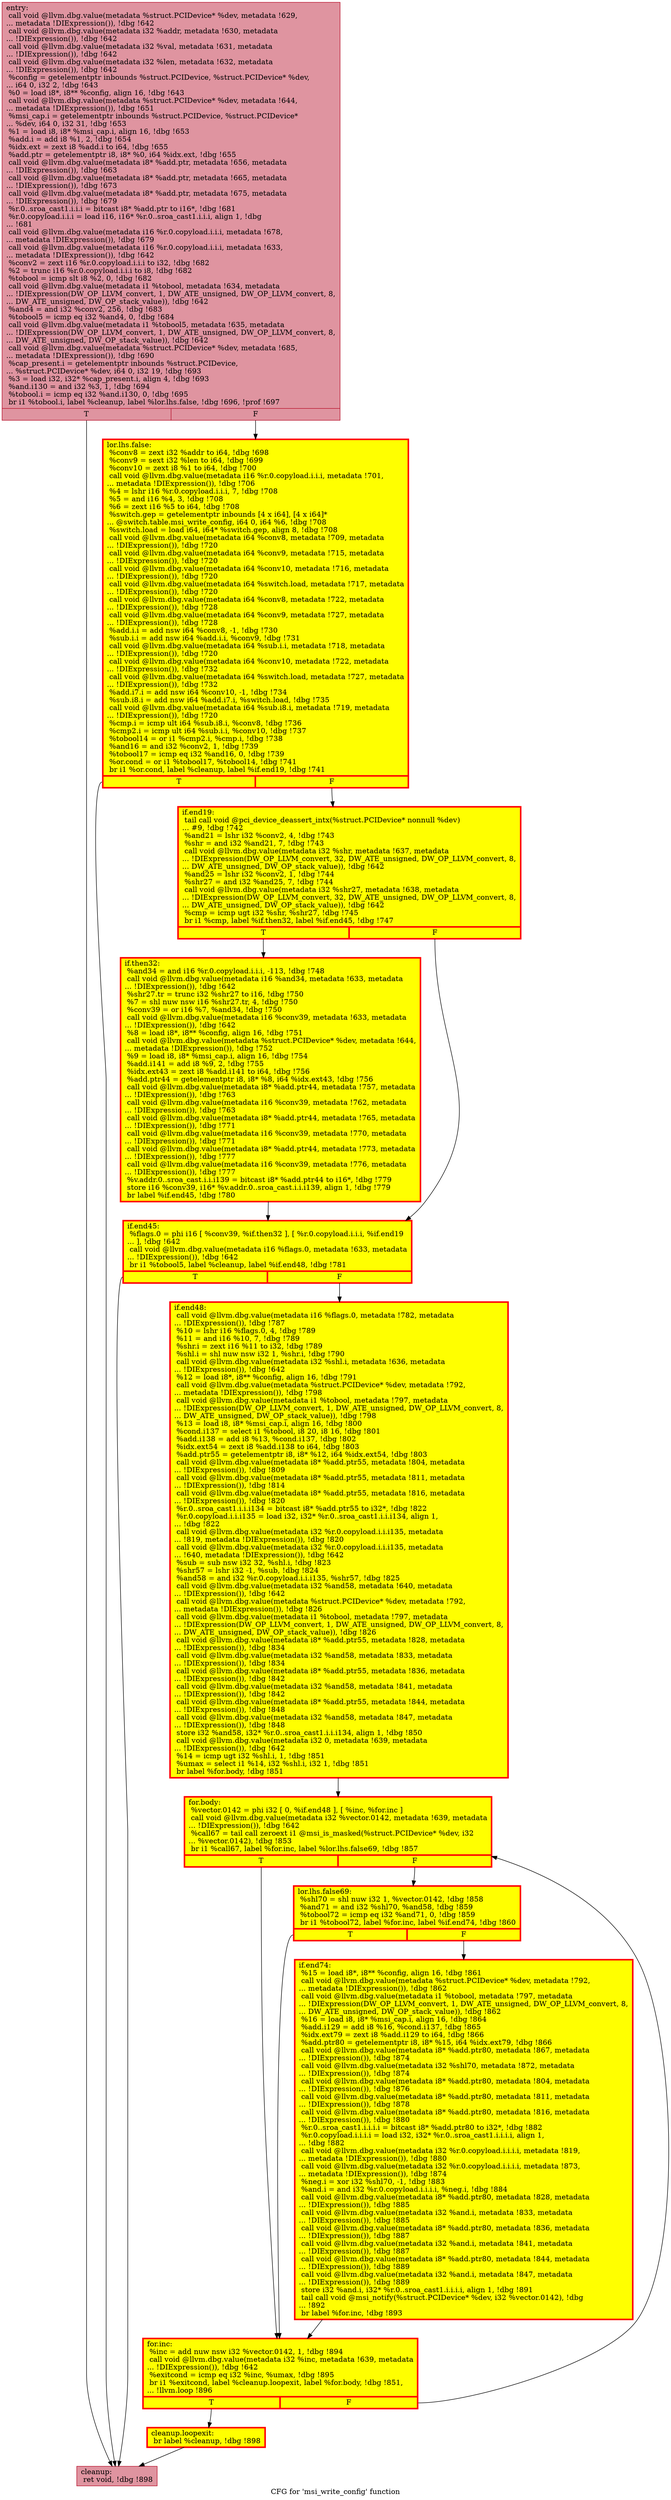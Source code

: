 digraph "CFG for 'msi_write_config' function" {
	label="CFG for 'msi_write_config' function";

	Node0x557a0d94f160 [shape=record,color="#b70d28ff", style=filled, fillcolor="#b70d2870",label="{entry:\l  call void @llvm.dbg.value(metadata %struct.PCIDevice* %dev, metadata !629,\l... metadata !DIExpression()), !dbg !642\l  call void @llvm.dbg.value(metadata i32 %addr, metadata !630, metadata\l... !DIExpression()), !dbg !642\l  call void @llvm.dbg.value(metadata i32 %val, metadata !631, metadata\l... !DIExpression()), !dbg !642\l  call void @llvm.dbg.value(metadata i32 %len, metadata !632, metadata\l... !DIExpression()), !dbg !642\l  %config = getelementptr inbounds %struct.PCIDevice, %struct.PCIDevice* %dev,\l... i64 0, i32 2, !dbg !643\l  %0 = load i8*, i8** %config, align 16, !dbg !643\l  call void @llvm.dbg.value(metadata %struct.PCIDevice* %dev, metadata !644,\l... metadata !DIExpression()), !dbg !651\l  %msi_cap.i = getelementptr inbounds %struct.PCIDevice, %struct.PCIDevice*\l... %dev, i64 0, i32 31, !dbg !653\l  %1 = load i8, i8* %msi_cap.i, align 16, !dbg !653\l  %add.i = add i8 %1, 2, !dbg !654\l  %idx.ext = zext i8 %add.i to i64, !dbg !655\l  %add.ptr = getelementptr i8, i8* %0, i64 %idx.ext, !dbg !655\l  call void @llvm.dbg.value(metadata i8* %add.ptr, metadata !656, metadata\l... !DIExpression()), !dbg !663\l  call void @llvm.dbg.value(metadata i8* %add.ptr, metadata !665, metadata\l... !DIExpression()), !dbg !673\l  call void @llvm.dbg.value(metadata i8* %add.ptr, metadata !675, metadata\l... !DIExpression()), !dbg !679\l  %r.0..sroa_cast1.i.i.i = bitcast i8* %add.ptr to i16*, !dbg !681\l  %r.0.copyload.i.i.i = load i16, i16* %r.0..sroa_cast1.i.i.i, align 1, !dbg\l... !681\l  call void @llvm.dbg.value(metadata i16 %r.0.copyload.i.i.i, metadata !678,\l... metadata !DIExpression()), !dbg !679\l  call void @llvm.dbg.value(metadata i16 %r.0.copyload.i.i.i, metadata !633,\l... metadata !DIExpression()), !dbg !642\l  %conv2 = zext i16 %r.0.copyload.i.i.i to i32, !dbg !682\l  %2 = trunc i16 %r.0.copyload.i.i.i to i8, !dbg !682\l  %tobool = icmp slt i8 %2, 0, !dbg !682\l  call void @llvm.dbg.value(metadata i1 %tobool, metadata !634, metadata\l... !DIExpression(DW_OP_LLVM_convert, 1, DW_ATE_unsigned, DW_OP_LLVM_convert, 8,\l... DW_ATE_unsigned, DW_OP_stack_value)), !dbg !642\l  %and4 = and i32 %conv2, 256, !dbg !683\l  %tobool5 = icmp eq i32 %and4, 0, !dbg !684\l  call void @llvm.dbg.value(metadata i1 %tobool5, metadata !635, metadata\l... !DIExpression(DW_OP_LLVM_convert, 1, DW_ATE_unsigned, DW_OP_LLVM_convert, 8,\l... DW_ATE_unsigned, DW_OP_stack_value)), !dbg !642\l  call void @llvm.dbg.value(metadata %struct.PCIDevice* %dev, metadata !685,\l... metadata !DIExpression()), !dbg !690\l  %cap_present.i = getelementptr inbounds %struct.PCIDevice,\l... %struct.PCIDevice* %dev, i64 0, i32 19, !dbg !693\l  %3 = load i32, i32* %cap_present.i, align 4, !dbg !693\l  %and.i130 = and i32 %3, 1, !dbg !694\l  %tobool.i = icmp eq i32 %and.i130, 0, !dbg !695\l  br i1 %tobool.i, label %cleanup, label %lor.lhs.false, !dbg !696, !prof !697\l|{<s0>T|<s1>F}}"];
	Node0x557a0d94f160:s0 -> Node0x557a0d8ae080;
	Node0x557a0d94f160:s1 -> Node0x557a0d957240;
	Node0x557a0d957240 [shape=record,penwidth=3.0, style="filled", color="red", fillcolor="yellow",label="{lor.lhs.false:                                    \l  %conv8 = zext i32 %addr to i64, !dbg !698\l  %conv9 = sext i32 %len to i64, !dbg !699\l  %conv10 = zext i8 %1 to i64, !dbg !700\l  call void @llvm.dbg.value(metadata i16 %r.0.copyload.i.i.i, metadata !701,\l... metadata !DIExpression()), !dbg !706\l  %4 = lshr i16 %r.0.copyload.i.i.i, 7, !dbg !708\l  %5 = and i16 %4, 3, !dbg !708\l  %6 = zext i16 %5 to i64, !dbg !708\l  %switch.gep = getelementptr inbounds [4 x i64], [4 x i64]*\l... @switch.table.msi_write_config, i64 0, i64 %6, !dbg !708\l  %switch.load = load i64, i64* %switch.gep, align 8, !dbg !708\l  call void @llvm.dbg.value(metadata i64 %conv8, metadata !709, metadata\l... !DIExpression()), !dbg !720\l  call void @llvm.dbg.value(metadata i64 %conv9, metadata !715, metadata\l... !DIExpression()), !dbg !720\l  call void @llvm.dbg.value(metadata i64 %conv10, metadata !716, metadata\l... !DIExpression()), !dbg !720\l  call void @llvm.dbg.value(metadata i64 %switch.load, metadata !717, metadata\l... !DIExpression()), !dbg !720\l  call void @llvm.dbg.value(metadata i64 %conv8, metadata !722, metadata\l... !DIExpression()), !dbg !728\l  call void @llvm.dbg.value(metadata i64 %conv9, metadata !727, metadata\l... !DIExpression()), !dbg !728\l  %add.i.i = add nsw i64 %conv8, -1, !dbg !730\l  %sub.i.i = add nsw i64 %add.i.i, %conv9, !dbg !731\l  call void @llvm.dbg.value(metadata i64 %sub.i.i, metadata !718, metadata\l... !DIExpression()), !dbg !720\l  call void @llvm.dbg.value(metadata i64 %conv10, metadata !722, metadata\l... !DIExpression()), !dbg !732\l  call void @llvm.dbg.value(metadata i64 %switch.load, metadata !727, metadata\l... !DIExpression()), !dbg !732\l  %add.i7.i = add nsw i64 %conv10, -1, !dbg !734\l  %sub.i8.i = add nsw i64 %add.i7.i, %switch.load, !dbg !735\l  call void @llvm.dbg.value(metadata i64 %sub.i8.i, metadata !719, metadata\l... !DIExpression()), !dbg !720\l  %cmp.i = icmp ult i64 %sub.i8.i, %conv8, !dbg !736\l  %cmp2.i = icmp ult i64 %sub.i.i, %conv10, !dbg !737\l  %tobool14 = or i1 %cmp2.i, %cmp.i, !dbg !738\l  %and16 = and i32 %conv2, 1, !dbg !739\l  %tobool17 = icmp eq i32 %and16, 0, !dbg !739\l  %or.cond = or i1 %tobool17, %tobool14, !dbg !741\l  br i1 %or.cond, label %cleanup, label %if.end19, !dbg !741\l|{<s0>T|<s1>F}}"];
	Node0x557a0d957240:s0 -> Node0x557a0d8ae080;
	Node0x557a0d957240:s1 -> Node0x557a0d958ab0;
	Node0x557a0d958ab0 [shape=record,penwidth=3.0, style="filled", color="red", fillcolor="yellow",label="{if.end19:                                         \l  tail call void @pci_device_deassert_intx(%struct.PCIDevice* nonnull %dev)\l... #9, !dbg !742\l  %and21 = lshr i32 %conv2, 4, !dbg !743\l  %shr = and i32 %and21, 7, !dbg !743\l  call void @llvm.dbg.value(metadata i32 %shr, metadata !637, metadata\l... !DIExpression(DW_OP_LLVM_convert, 32, DW_ATE_unsigned, DW_OP_LLVM_convert, 8,\l... DW_ATE_unsigned, DW_OP_stack_value)), !dbg !642\l  %and25 = lshr i32 %conv2, 1, !dbg !744\l  %shr27 = and i32 %and25, 7, !dbg !744\l  call void @llvm.dbg.value(metadata i32 %shr27, metadata !638, metadata\l... !DIExpression(DW_OP_LLVM_convert, 32, DW_ATE_unsigned, DW_OP_LLVM_convert, 8,\l... DW_ATE_unsigned, DW_OP_stack_value)), !dbg !642\l  %cmp = icmp ugt i32 %shr, %shr27, !dbg !745\l  br i1 %cmp, label %if.then32, label %if.end45, !dbg !747\l|{<s0>T|<s1>F}}"];
	Node0x557a0d958ab0:s0 -> Node0x557a0d95a580;
	Node0x557a0d958ab0:s1 -> Node0x557a0d95a5f0;
	Node0x557a0d95a580 [shape=record,penwidth=3.0, style="filled", color="red", fillcolor="yellow",label="{if.then32:                                        \l  %and34 = and i16 %r.0.copyload.i.i.i, -113, !dbg !748\l  call void @llvm.dbg.value(metadata i16 %and34, metadata !633, metadata\l... !DIExpression()), !dbg !642\l  %shr27.tr = trunc i32 %shr27 to i16, !dbg !750\l  %7 = shl nuw nsw i16 %shr27.tr, 4, !dbg !750\l  %conv39 = or i16 %7, %and34, !dbg !750\l  call void @llvm.dbg.value(metadata i16 %conv39, metadata !633, metadata\l... !DIExpression()), !dbg !642\l  %8 = load i8*, i8** %config, align 16, !dbg !751\l  call void @llvm.dbg.value(metadata %struct.PCIDevice* %dev, metadata !644,\l... metadata !DIExpression()), !dbg !752\l  %9 = load i8, i8* %msi_cap.i, align 16, !dbg !754\l  %add.i141 = add i8 %9, 2, !dbg !755\l  %idx.ext43 = zext i8 %add.i141 to i64, !dbg !756\l  %add.ptr44 = getelementptr i8, i8* %8, i64 %idx.ext43, !dbg !756\l  call void @llvm.dbg.value(metadata i8* %add.ptr44, metadata !757, metadata\l... !DIExpression()), !dbg !763\l  call void @llvm.dbg.value(metadata i16 %conv39, metadata !762, metadata\l... !DIExpression()), !dbg !763\l  call void @llvm.dbg.value(metadata i8* %add.ptr44, metadata !765, metadata\l... !DIExpression()), !dbg !771\l  call void @llvm.dbg.value(metadata i16 %conv39, metadata !770, metadata\l... !DIExpression()), !dbg !771\l  call void @llvm.dbg.value(metadata i8* %add.ptr44, metadata !773, metadata\l... !DIExpression()), !dbg !777\l  call void @llvm.dbg.value(metadata i16 %conv39, metadata !776, metadata\l... !DIExpression()), !dbg !777\l  %v.addr.0..sroa_cast.i.i.i139 = bitcast i8* %add.ptr44 to i16*, !dbg !779\l  store i16 %conv39, i16* %v.addr.0..sroa_cast.i.i.i139, align 1, !dbg !779\l  br label %if.end45, !dbg !780\l}"];
	Node0x557a0d95a580 -> Node0x557a0d95a5f0;
	Node0x557a0d95a5f0 [shape=record,penwidth=3.0, style="filled", color="red", fillcolor="yellow",label="{if.end45:                                         \l  %flags.0 = phi i16 [ %conv39, %if.then32 ], [ %r.0.copyload.i.i.i, %if.end19\l... ], !dbg !642\l  call void @llvm.dbg.value(metadata i16 %flags.0, metadata !633, metadata\l... !DIExpression()), !dbg !642\l  br i1 %tobool5, label %cleanup, label %if.end48, !dbg !781\l|{<s0>T|<s1>F}}"];
	Node0x557a0d95a5f0:s0 -> Node0x557a0d8ae080;
	Node0x557a0d95a5f0:s1 -> Node0x557a0d95bbf0;
	Node0x557a0d95bbf0 [shape=record,penwidth=3.0, style="filled", color="red", fillcolor="yellow",label="{if.end48:                                         \l  call void @llvm.dbg.value(metadata i16 %flags.0, metadata !782, metadata\l... !DIExpression()), !dbg !787\l  %10 = lshr i16 %flags.0, 4, !dbg !789\l  %11 = and i16 %10, 7, !dbg !789\l  %shr.i = zext i16 %11 to i32, !dbg !789\l  %shl.i = shl nuw nsw i32 1, %shr.i, !dbg !790\l  call void @llvm.dbg.value(metadata i32 %shl.i, metadata !636, metadata\l... !DIExpression()), !dbg !642\l  %12 = load i8*, i8** %config, align 16, !dbg !791\l  call void @llvm.dbg.value(metadata %struct.PCIDevice* %dev, metadata !792,\l... metadata !DIExpression()), !dbg !798\l  call void @llvm.dbg.value(metadata i1 %tobool, metadata !797, metadata\l... !DIExpression(DW_OP_LLVM_convert, 1, DW_ATE_unsigned, DW_OP_LLVM_convert, 8,\l... DW_ATE_unsigned, DW_OP_stack_value)), !dbg !798\l  %13 = load i8, i8* %msi_cap.i, align 16, !dbg !800\l  %cond.i137 = select i1 %tobool, i8 20, i8 16, !dbg !801\l  %add.i138 = add i8 %13, %cond.i137, !dbg !802\l  %idx.ext54 = zext i8 %add.i138 to i64, !dbg !803\l  %add.ptr55 = getelementptr i8, i8* %12, i64 %idx.ext54, !dbg !803\l  call void @llvm.dbg.value(metadata i8* %add.ptr55, metadata !804, metadata\l... !DIExpression()), !dbg !809\l  call void @llvm.dbg.value(metadata i8* %add.ptr55, metadata !811, metadata\l... !DIExpression()), !dbg !814\l  call void @llvm.dbg.value(metadata i8* %add.ptr55, metadata !816, metadata\l... !DIExpression()), !dbg !820\l  %r.0..sroa_cast1.i.i.i134 = bitcast i8* %add.ptr55 to i32*, !dbg !822\l  %r.0.copyload.i.i.i135 = load i32, i32* %r.0..sroa_cast1.i.i.i134, align 1,\l... !dbg !822\l  call void @llvm.dbg.value(metadata i32 %r.0.copyload.i.i.i135, metadata\l... !819, metadata !DIExpression()), !dbg !820\l  call void @llvm.dbg.value(metadata i32 %r.0.copyload.i.i.i135, metadata\l... !640, metadata !DIExpression()), !dbg !642\l  %sub = sub nsw i32 32, %shl.i, !dbg !823\l  %shr57 = lshr i32 -1, %sub, !dbg !824\l  %and58 = and i32 %r.0.copyload.i.i.i135, %shr57, !dbg !825\l  call void @llvm.dbg.value(metadata i32 %and58, metadata !640, metadata\l... !DIExpression()), !dbg !642\l  call void @llvm.dbg.value(metadata %struct.PCIDevice* %dev, metadata !792,\l... metadata !DIExpression()), !dbg !826\l  call void @llvm.dbg.value(metadata i1 %tobool, metadata !797, metadata\l... !DIExpression(DW_OP_LLVM_convert, 1, DW_ATE_unsigned, DW_OP_LLVM_convert, 8,\l... DW_ATE_unsigned, DW_OP_stack_value)), !dbg !826\l  call void @llvm.dbg.value(metadata i8* %add.ptr55, metadata !828, metadata\l... !DIExpression()), !dbg !834\l  call void @llvm.dbg.value(metadata i32 %and58, metadata !833, metadata\l... !DIExpression()), !dbg !834\l  call void @llvm.dbg.value(metadata i8* %add.ptr55, metadata !836, metadata\l... !DIExpression()), !dbg !842\l  call void @llvm.dbg.value(metadata i32 %and58, metadata !841, metadata\l... !DIExpression()), !dbg !842\l  call void @llvm.dbg.value(metadata i8* %add.ptr55, metadata !844, metadata\l... !DIExpression()), !dbg !848\l  call void @llvm.dbg.value(metadata i32 %and58, metadata !847, metadata\l... !DIExpression()), !dbg !848\l  store i32 %and58, i32* %r.0..sroa_cast1.i.i.i134, align 1, !dbg !850\l  call void @llvm.dbg.value(metadata i32 0, metadata !639, metadata\l... !DIExpression()), !dbg !642\l  %14 = icmp ugt i32 %shl.i, 1, !dbg !851\l  %umax = select i1 %14, i32 %shl.i, i32 1, !dbg !851\l  br label %for.body, !dbg !851\l}"];
	Node0x557a0d95bbf0 -> Node0x557a0d95e4c0;
	Node0x557a0d95e4c0 [shape=record,penwidth=3.0, style="filled", color="red", fillcolor="yellow",label="{for.body:                                         \l  %vector.0142 = phi i32 [ 0, %if.end48 ], [ %inc, %for.inc ]\l  call void @llvm.dbg.value(metadata i32 %vector.0142, metadata !639, metadata\l... !DIExpression()), !dbg !642\l  %call67 = tail call zeroext i1 @msi_is_masked(%struct.PCIDevice* %dev, i32\l... %vector.0142), !dbg !853\l  br i1 %call67, label %for.inc, label %lor.lhs.false69, !dbg !857\l|{<s0>T|<s1>F}}"];
	Node0x557a0d95e4c0:s0 -> Node0x557a0d95e410;
	Node0x557a0d95e4c0:s1 -> Node0x557a0d95ea70;
	Node0x557a0d95ea70 [shape=record,penwidth=3.0, style="filled", color="red", fillcolor="yellow",label="{lor.lhs.false69:                                  \l  %shl70 = shl nuw i32 1, %vector.0142, !dbg !858\l  %and71 = and i32 %shl70, %and58, !dbg !859\l  %tobool72 = icmp eq i32 %and71, 0, !dbg !859\l  br i1 %tobool72, label %for.inc, label %if.end74, !dbg !860\l|{<s0>T|<s1>F}}"];
	Node0x557a0d95ea70:s0 -> Node0x557a0d95e410;
	Node0x557a0d95ea70:s1 -> Node0x557a0d95ea00;
	Node0x557a0d95ea00 [shape=record,penwidth=3.0, style="filled", color="red", fillcolor="yellow",label="{if.end74:                                         \l  %15 = load i8*, i8** %config, align 16, !dbg !861\l  call void @llvm.dbg.value(metadata %struct.PCIDevice* %dev, metadata !792,\l... metadata !DIExpression()), !dbg !862\l  call void @llvm.dbg.value(metadata i1 %tobool, metadata !797, metadata\l... !DIExpression(DW_OP_LLVM_convert, 1, DW_ATE_unsigned, DW_OP_LLVM_convert, 8,\l... DW_ATE_unsigned, DW_OP_stack_value)), !dbg !862\l  %16 = load i8, i8* %msi_cap.i, align 16, !dbg !864\l  %add.i129 = add i8 %16, %cond.i137, !dbg !865\l  %idx.ext79 = zext i8 %add.i129 to i64, !dbg !866\l  %add.ptr80 = getelementptr i8, i8* %15, i64 %idx.ext79, !dbg !866\l  call void @llvm.dbg.value(metadata i8* %add.ptr80, metadata !867, metadata\l... !DIExpression()), !dbg !874\l  call void @llvm.dbg.value(metadata i32 %shl70, metadata !872, metadata\l... !DIExpression()), !dbg !874\l  call void @llvm.dbg.value(metadata i8* %add.ptr80, metadata !804, metadata\l... !DIExpression()), !dbg !876\l  call void @llvm.dbg.value(metadata i8* %add.ptr80, metadata !811, metadata\l... !DIExpression()), !dbg !878\l  call void @llvm.dbg.value(metadata i8* %add.ptr80, metadata !816, metadata\l... !DIExpression()), !dbg !880\l  %r.0..sroa_cast1.i.i.i.i = bitcast i8* %add.ptr80 to i32*, !dbg !882\l  %r.0.copyload.i.i.i.i = load i32, i32* %r.0..sroa_cast1.i.i.i.i, align 1,\l... !dbg !882\l  call void @llvm.dbg.value(metadata i32 %r.0.copyload.i.i.i.i, metadata !819,\l... metadata !DIExpression()), !dbg !880\l  call void @llvm.dbg.value(metadata i32 %r.0.copyload.i.i.i.i, metadata !873,\l... metadata !DIExpression()), !dbg !874\l  %neg.i = xor i32 %shl70, -1, !dbg !883\l  %and.i = and i32 %r.0.copyload.i.i.i.i, %neg.i, !dbg !884\l  call void @llvm.dbg.value(metadata i8* %add.ptr80, metadata !828, metadata\l... !DIExpression()), !dbg !885\l  call void @llvm.dbg.value(metadata i32 %and.i, metadata !833, metadata\l... !DIExpression()), !dbg !885\l  call void @llvm.dbg.value(metadata i8* %add.ptr80, metadata !836, metadata\l... !DIExpression()), !dbg !887\l  call void @llvm.dbg.value(metadata i32 %and.i, metadata !841, metadata\l... !DIExpression()), !dbg !887\l  call void @llvm.dbg.value(metadata i8* %add.ptr80, metadata !844, metadata\l... !DIExpression()), !dbg !889\l  call void @llvm.dbg.value(metadata i32 %and.i, metadata !847, metadata\l... !DIExpression()), !dbg !889\l  store i32 %and.i, i32* %r.0..sroa_cast1.i.i.i.i, align 1, !dbg !891\l  tail call void @msi_notify(%struct.PCIDevice* %dev, i32 %vector.0142), !dbg\l... !892\l  br label %for.inc, !dbg !893\l}"];
	Node0x557a0d95ea00 -> Node0x557a0d95e410;
	Node0x557a0d95e410 [shape=record,penwidth=3.0, style="filled", color="red", fillcolor="yellow",label="{for.inc:                                          \l  %inc = add nuw nsw i32 %vector.0142, 1, !dbg !894\l  call void @llvm.dbg.value(metadata i32 %inc, metadata !639, metadata\l... !DIExpression()), !dbg !642\l  %exitcond = icmp eq i32 %inc, %umax, !dbg !895\l  br i1 %exitcond, label %cleanup.loopexit, label %for.body, !dbg !851,\l... !llvm.loop !896\l|{<s0>T|<s1>F}}"];
	Node0x557a0d95e410:s0 -> Node0x557a0d9891b0;
	Node0x557a0d95e410:s1 -> Node0x557a0d95e4c0;
	Node0x557a0d9891b0 [shape=record,penwidth=3.0, style="filled", color="red", fillcolor="yellow",label="{cleanup.loopexit:                                 \l  br label %cleanup, !dbg !898\l}"];
	Node0x557a0d9891b0 -> Node0x557a0d8ae080;
	Node0x557a0d8ae080 [shape=record,color="#b70d28ff", style=filled, fillcolor="#b70d2870",label="{cleanup:                                          \l  ret void, !dbg !898\l}"];
}
